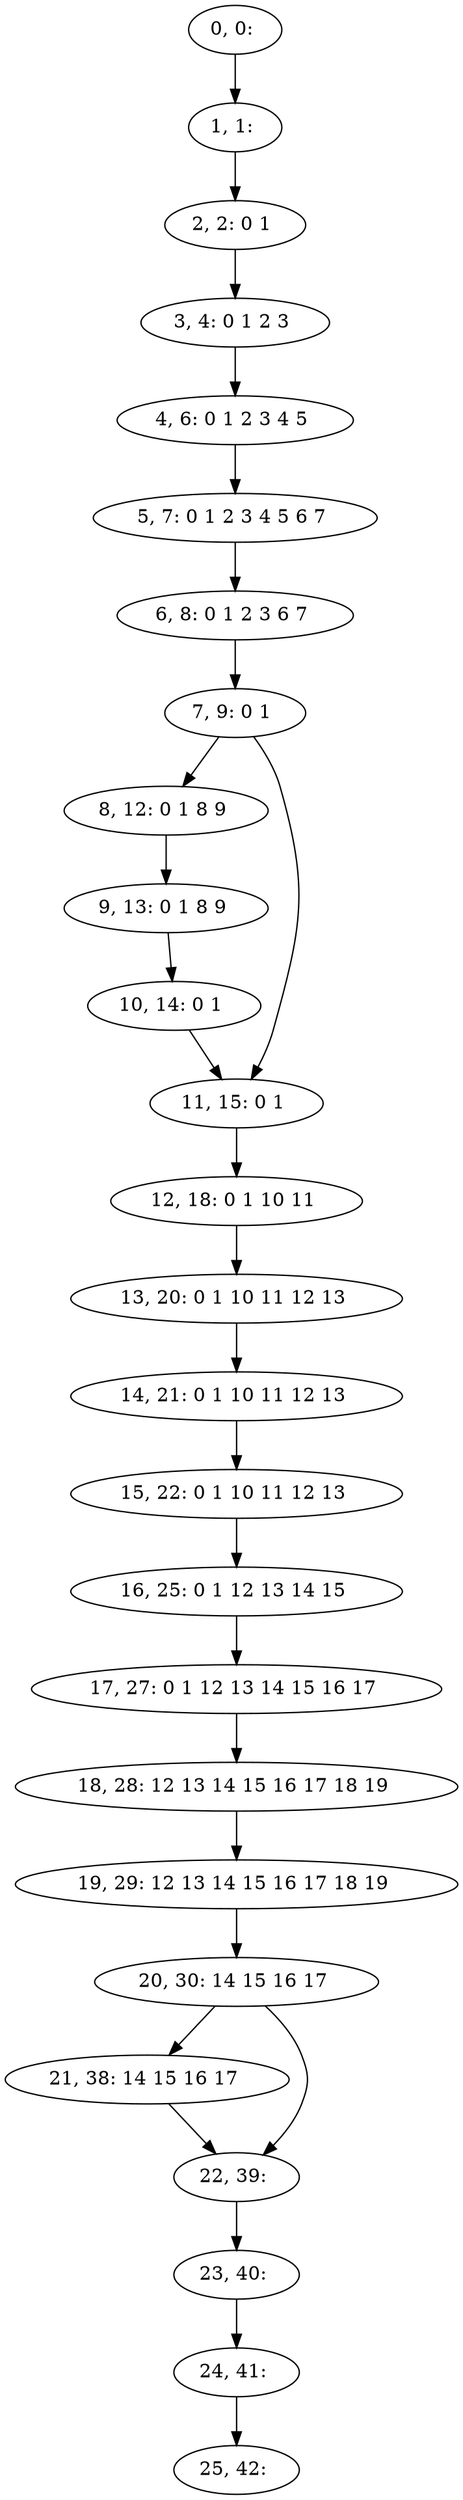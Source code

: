 digraph G {
0[label="0, 0: "];
1[label="1, 1: "];
2[label="2, 2: 0 1 "];
3[label="3, 4: 0 1 2 3 "];
4[label="4, 6: 0 1 2 3 4 5 "];
5[label="5, 7: 0 1 2 3 4 5 6 7 "];
6[label="6, 8: 0 1 2 3 6 7 "];
7[label="7, 9: 0 1 "];
8[label="8, 12: 0 1 8 9 "];
9[label="9, 13: 0 1 8 9 "];
10[label="10, 14: 0 1 "];
11[label="11, 15: 0 1 "];
12[label="12, 18: 0 1 10 11 "];
13[label="13, 20: 0 1 10 11 12 13 "];
14[label="14, 21: 0 1 10 11 12 13 "];
15[label="15, 22: 0 1 10 11 12 13 "];
16[label="16, 25: 0 1 12 13 14 15 "];
17[label="17, 27: 0 1 12 13 14 15 16 17 "];
18[label="18, 28: 12 13 14 15 16 17 18 19 "];
19[label="19, 29: 12 13 14 15 16 17 18 19 "];
20[label="20, 30: 14 15 16 17 "];
21[label="21, 38: 14 15 16 17 "];
22[label="22, 39: "];
23[label="23, 40: "];
24[label="24, 41: "];
25[label="25, 42: "];
0->1 ;
1->2 ;
2->3 ;
3->4 ;
4->5 ;
5->6 ;
6->7 ;
7->8 ;
7->11 ;
8->9 ;
9->10 ;
10->11 ;
11->12 ;
12->13 ;
13->14 ;
14->15 ;
15->16 ;
16->17 ;
17->18 ;
18->19 ;
19->20 ;
20->21 ;
20->22 ;
21->22 ;
22->23 ;
23->24 ;
24->25 ;
}
